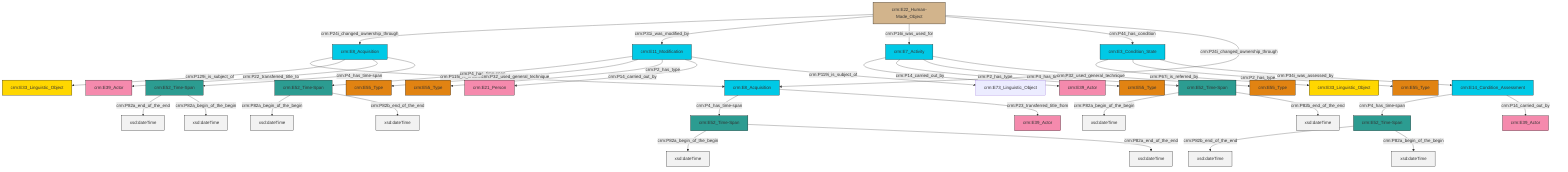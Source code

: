graph TD
classDef Literal fill:#f2f2f2,stroke:#000000;
classDef CRM_Entity fill:#FFFFFF,stroke:#000000;
classDef Temporal_Entity fill:#00C9E6, stroke:#000000;
classDef Type fill:#E18312, stroke:#000000;
classDef Time-Span fill:#2C9C91, stroke:#000000;
classDef Appellation fill:#FFEB7F, stroke:#000000;
classDef Place fill:#008836, stroke:#000000;
classDef Persistent_Item fill:#B266B2, stroke:#000000;
classDef Conceptual_Object fill:#FFD700, stroke:#000000;
classDef Physical_Thing fill:#D2B48C, stroke:#000000;
classDef Actor fill:#f58aad, stroke:#000000;
classDef PC_Classes fill:#4ce600, stroke:#000000;
classDef Multi fill:#cccccc,stroke:#000000;

0["crm:E22_Human-Made_Object"]:::Physical_Thing -->|crm:P24i_changed_ownership_through| 1["crm:E8_Acquisition"]:::Temporal_Entity
0["crm:E22_Human-Made_Object"]:::Physical_Thing -->|crm:P31i_was_modified_by| 2["crm:E11_Modification"]:::Temporal_Entity
5["crm:E14_Condition_Assessment"]:::Temporal_Entity -->|crm:P4_has_time-span| 6["crm:E52_Time-Span"]:::Time-Span
6["crm:E52_Time-Span"]:::Time-Span -->|crm:P82b_end_of_the_end| 7[xsd:dateTime]:::Literal
0["crm:E22_Human-Made_Object"]:::Physical_Thing -->|crm:P16i_was_used_for| 8["crm:E7_Activity"]:::Temporal_Entity
9["crm:E8_Acquisition"]:::Temporal_Entity -->|crm:P4_has_time-span| 10["crm:E52_Time-Span"]:::Time-Span
8["crm:E7_Activity"]:::Temporal_Entity -->|crm:P14_carried_out_by| 11["crm:E39_Actor"]:::Actor
1["crm:E8_Acquisition"]:::Temporal_Entity -->|crm:P115i_is_finished_by| 9["crm:E8_Acquisition"]:::Temporal_Entity
20["crm:E3_Condition_State"]:::Temporal_Entity -->|crm:P67i_is_referred_by| 21["crm:E33_Linguistic_Object"]:::Conceptual_Object
2["crm:E11_Modification"]:::Temporal_Entity -->|crm:P4_has_time-span| 22["crm:E52_Time-Span"]:::Time-Span
0["crm:E22_Human-Made_Object"]:::Physical_Thing -->|crm:P44_has_condition| 20["crm:E3_Condition_State"]:::Temporal_Entity
24["crm:E52_Time-Span"]:::Time-Span -->|crm:P82a_end_of_the_end| 25[xsd:dateTime]:::Literal
5["crm:E14_Condition_Assessment"]:::Temporal_Entity -->|crm:P14_carried_out_by| 16["crm:E39_Actor"]:::Actor
24["crm:E52_Time-Span"]:::Time-Span -->|crm:P82a_begin_of_the_begin| 26[xsd:dateTime]:::Literal
22["crm:E52_Time-Span"]:::Time-Span -->|crm:P82a_begin_of_the_begin| 27[xsd:dateTime]:::Literal
20["crm:E3_Condition_State"]:::Temporal_Entity -->|crm:P2_has_type| 30["crm:E55_Type"]:::Type
8["crm:E7_Activity"]:::Temporal_Entity -->|crm:P2_has_type| 31["crm:E55_Type"]:::Type
32["crm:E52_Time-Span"]:::Time-Span -->|crm:P82a_begin_of_the_begin| 33[xsd:dateTime]:::Literal
22["crm:E52_Time-Span"]:::Time-Span -->|crm:P82b_end_of_the_end| 36[xsd:dateTime]:::Literal
8["crm:E7_Activity"]:::Temporal_Entity -->|crm:P4_has_time-span| 32["crm:E52_Time-Span"]:::Time-Span
2["crm:E11_Modification"]:::Temporal_Entity -->|crm:P32_used_general_technique| 14["crm:E55_Type"]:::Type
1["crm:E8_Acquisition"]:::Temporal_Entity -->|crm:P129i_is_subject_of| 39["crm:E33_Linguistic_Object"]:::Conceptual_Object
8["crm:E7_Activity"]:::Temporal_Entity -->|crm:P32_used_general_technique| 34["crm:E55_Type"]:::Type
1["crm:E8_Acquisition"]:::Temporal_Entity -->|crm:P22_transferred_title_to| 42["crm:E39_Actor"]:::Actor
1["crm:E8_Acquisition"]:::Temporal_Entity -->|crm:P4_has_time-span| 24["crm:E52_Time-Span"]:::Time-Span
10["crm:E52_Time-Span"]:::Time-Span -->|crm:P82a_begin_of_the_begin| 47[xsd:dateTime]:::Literal
2["crm:E11_Modification"]:::Temporal_Entity -->|crm:P2_has_type| 18["crm:E55_Type"]:::Type
20["crm:E3_Condition_State"]:::Temporal_Entity -->|crm:P34i_was_assessed_by| 5["crm:E14_Condition_Assessment"]:::Temporal_Entity
2["crm:E11_Modification"]:::Temporal_Entity -->|crm:P14_carried_out_by| 3["crm:E21_Person"]:::Actor
10["crm:E52_Time-Span"]:::Time-Span -->|crm:P82a_end_of_the_end| 55[xsd:dateTime]:::Literal
2["crm:E11_Modification"]:::Temporal_Entity -->|crm:P119i_is_subject_of| 45["crm:E73_Linguistic_Object"]:::Default
6["crm:E52_Time-Span"]:::Time-Span -->|crm:P82a_begin_of_the_begin| 56[xsd:dateTime]:::Literal
0["crm:E22_Human-Made_Object"]:::Physical_Thing -->|crm:P24i_changed_ownership_through| 9["crm:E8_Acquisition"]:::Temporal_Entity
32["crm:E52_Time-Span"]:::Time-Span -->|crm:P82b_end_of_the_end| 58[xsd:dateTime]:::Literal
9["crm:E8_Acquisition"]:::Temporal_Entity -->|crm:P23_transferred_title_from| 50["crm:E39_Actor"]:::Actor